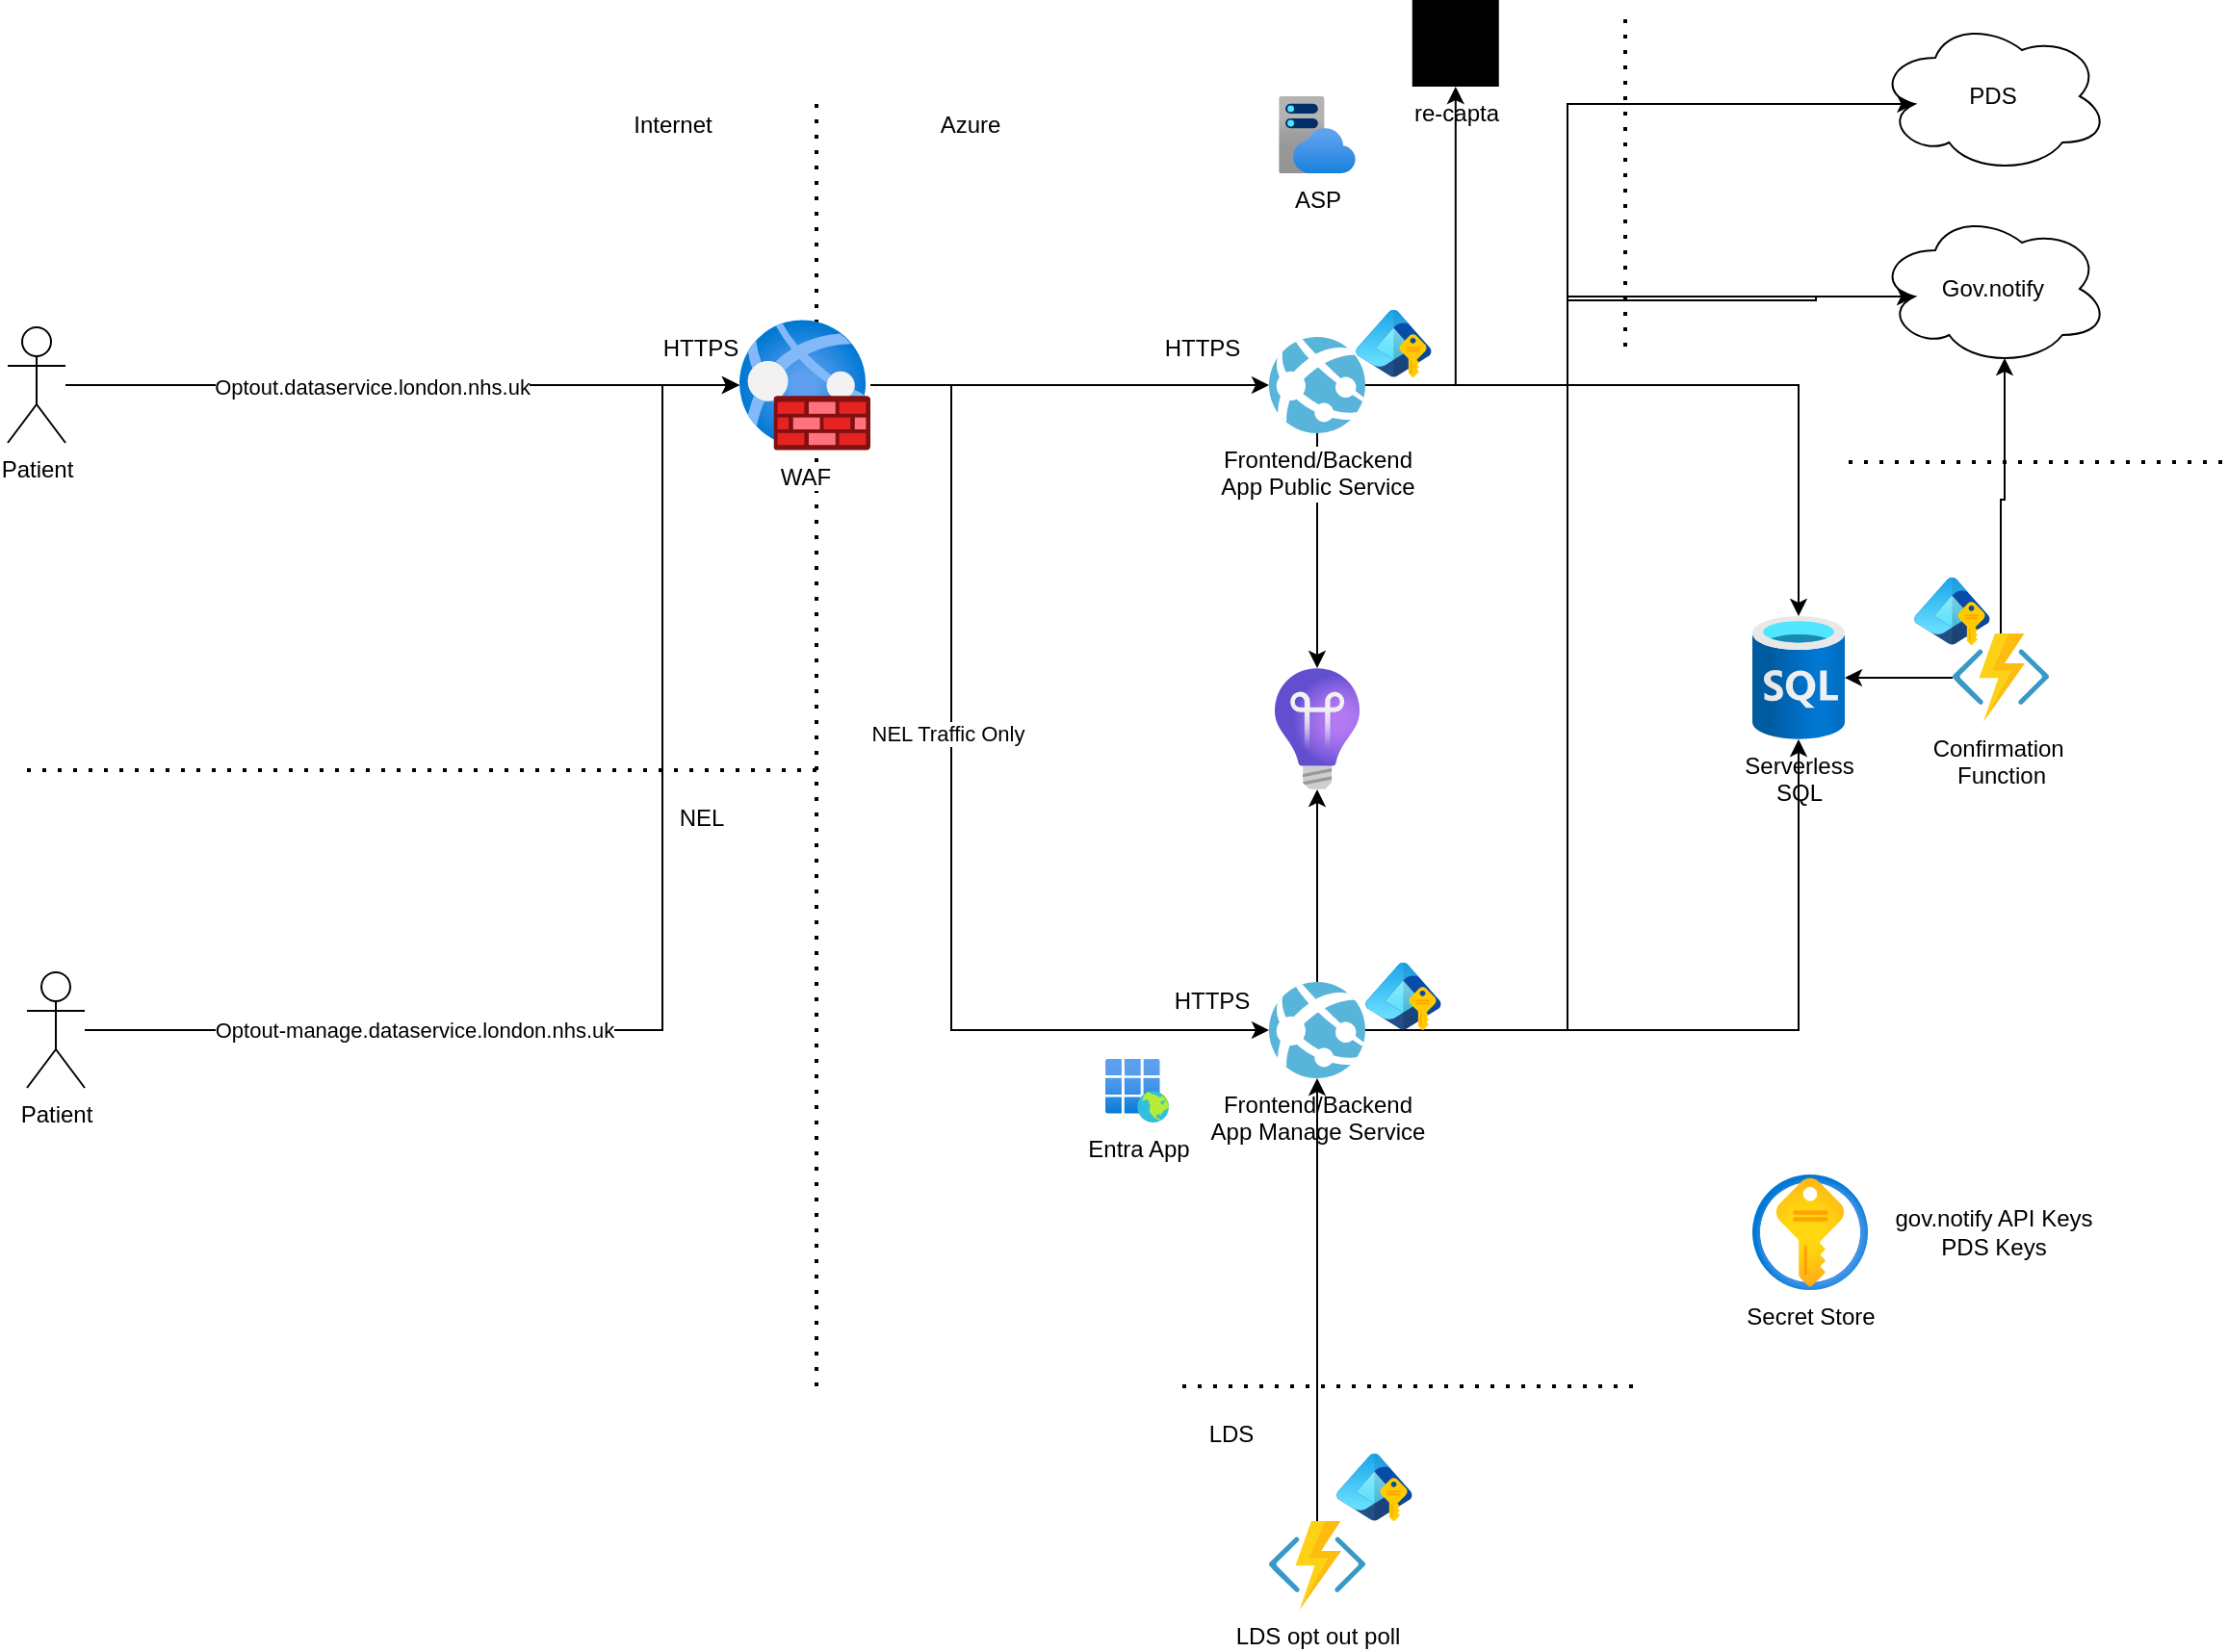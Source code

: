 <mxfile version="27.2.0">
  <diagram name="Page-1" id="cQh8XC-8AN_hPtIEwjMb">
    <mxGraphModel dx="1264" dy="1367" grid="1" gridSize="10" guides="1" tooltips="1" connect="1" arrows="1" fold="1" page="1" pageScale="1" pageWidth="850" pageHeight="1100" math="0" shadow="0">
      <root>
        <mxCell id="0" />
        <mxCell id="1" parent="0" />
        <mxCell id="kHEFJbHKmHTi1QgoeD7e-12" value="" style="endArrow=none;dashed=1;html=1;dashPattern=1 3;strokeWidth=2;rounded=0;" edge="1" parent="1">
          <mxGeometry width="50" height="50" relative="1" as="geometry">
            <mxPoint x="450" y="750" as="sourcePoint" />
            <mxPoint x="450" y="80" as="targetPoint" />
          </mxGeometry>
        </mxCell>
        <mxCell id="kHEFJbHKmHTi1QgoeD7e-44" style="edgeStyle=orthogonalEdgeStyle;rounded=0;orthogonalLoop=1;jettySize=auto;html=1;" edge="1" parent="1" source="kHEFJbHKmHTi1QgoeD7e-2" target="kHEFJbHKmHTi1QgoeD7e-15">
          <mxGeometry relative="1" as="geometry" />
        </mxCell>
        <mxCell id="kHEFJbHKmHTi1QgoeD7e-2" value="Confirmation&amp;nbsp;&lt;div&gt;Function&lt;/div&gt;" style="image;sketch=0;aspect=fixed;html=1;points=[];align=center;fontSize=12;image=img/lib/mscae/Functions.svg;" vertex="1" parent="1">
          <mxGeometry x="1040" y="359" width="50" height="46" as="geometry" />
        </mxCell>
        <mxCell id="kHEFJbHKmHTi1QgoeD7e-16" style="edgeStyle=orthogonalEdgeStyle;rounded=0;orthogonalLoop=1;jettySize=auto;html=1;" edge="1" parent="1" source="kHEFJbHKmHTi1QgoeD7e-3" target="kHEFJbHKmHTi1QgoeD7e-15">
          <mxGeometry relative="1" as="geometry" />
        </mxCell>
        <mxCell id="kHEFJbHKmHTi1QgoeD7e-35" style="edgeStyle=orthogonalEdgeStyle;rounded=0;orthogonalLoop=1;jettySize=auto;html=1;entryX=0.16;entryY=0.55;entryDx=0;entryDy=0;entryPerimeter=0;" edge="1" parent="1" source="kHEFJbHKmHTi1QgoeD7e-3" target="kHEFJbHKmHTi1QgoeD7e-32">
          <mxGeometry relative="1" as="geometry">
            <Array as="points">
              <mxPoint x="840" y="230" />
              <mxPoint x="840" y="186" />
              <mxPoint x="969" y="186" />
            </Array>
          </mxGeometry>
        </mxCell>
        <mxCell id="kHEFJbHKmHTi1QgoeD7e-43" style="edgeStyle=orthogonalEdgeStyle;rounded=0;orthogonalLoop=1;jettySize=auto;html=1;" edge="1" parent="1" source="kHEFJbHKmHTi1QgoeD7e-3" target="kHEFJbHKmHTi1QgoeD7e-41">
          <mxGeometry relative="1" as="geometry" />
        </mxCell>
        <mxCell id="kHEFJbHKmHTi1QgoeD7e-56" style="edgeStyle=orthogonalEdgeStyle;rounded=0;orthogonalLoop=1;jettySize=auto;html=1;" edge="1" parent="1" source="kHEFJbHKmHTi1QgoeD7e-3" target="kHEFJbHKmHTi1QgoeD7e-55">
          <mxGeometry relative="1" as="geometry" />
        </mxCell>
        <mxCell id="kHEFJbHKmHTi1QgoeD7e-3" value="Frontend/Backend&lt;div&gt;App Public Service&lt;/div&gt;" style="image;sketch=0;aspect=fixed;html=1;points=[];align=center;fontSize=12;image=img/lib/mscae/App_Services.svg;" vertex="1" parent="1">
          <mxGeometry x="685" y="205" width="50" height="50" as="geometry" />
        </mxCell>
        <mxCell id="kHEFJbHKmHTi1QgoeD7e-4" value="ASP" style="image;aspect=fixed;html=1;points=[];align=center;fontSize=12;image=img/lib/azure2/app_services/App_Service_Plans.svg;" vertex="1" parent="1">
          <mxGeometry x="690" y="80" width="40" height="40" as="geometry" />
        </mxCell>
        <mxCell id="kHEFJbHKmHTi1QgoeD7e-10" style="edgeStyle=orthogonalEdgeStyle;rounded=0;orthogonalLoop=1;jettySize=auto;html=1;" edge="1" parent="1" source="kHEFJbHKmHTi1QgoeD7e-5" target="kHEFJbHKmHTi1QgoeD7e-3">
          <mxGeometry relative="1" as="geometry" />
        </mxCell>
        <mxCell id="kHEFJbHKmHTi1QgoeD7e-25" style="edgeStyle=orthogonalEdgeStyle;rounded=0;orthogonalLoop=1;jettySize=auto;html=1;" edge="1" parent="1" source="kHEFJbHKmHTi1QgoeD7e-5" target="kHEFJbHKmHTi1QgoeD7e-17">
          <mxGeometry relative="1" as="geometry">
            <Array as="points">
              <mxPoint x="520" y="230" />
              <mxPoint x="520" y="565" />
            </Array>
          </mxGeometry>
        </mxCell>
        <mxCell id="kHEFJbHKmHTi1QgoeD7e-27" value="NEL Traffic Only" style="edgeLabel;html=1;align=center;verticalAlign=middle;resizable=0;points=[];" vertex="1" connectable="0" parent="kHEFJbHKmHTi1QgoeD7e-25">
          <mxGeometry x="-0.179" y="-2" relative="1" as="geometry">
            <mxPoint as="offset" />
          </mxGeometry>
        </mxCell>
        <mxCell id="kHEFJbHKmHTi1QgoeD7e-5" value="WAF" style="image;aspect=fixed;html=1;points=[];align=center;fontSize=12;image=img/lib/azure2/networking/Web_Application_Firewall_Policies_WAF.svg;" vertex="1" parent="1">
          <mxGeometry x="410" y="196" width="68" height="68" as="geometry" />
        </mxCell>
        <mxCell id="kHEFJbHKmHTi1QgoeD7e-7" style="edgeStyle=orthogonalEdgeStyle;rounded=0;orthogonalLoop=1;jettySize=auto;html=1;" edge="1" parent="1" source="kHEFJbHKmHTi1QgoeD7e-6" target="kHEFJbHKmHTi1QgoeD7e-5">
          <mxGeometry relative="1" as="geometry" />
        </mxCell>
        <mxCell id="kHEFJbHKmHTi1QgoeD7e-8" value="Optout.dataservice.london.nhs.uk" style="edgeLabel;html=1;align=center;verticalAlign=middle;resizable=0;points=[];" vertex="1" connectable="0" parent="kHEFJbHKmHTi1QgoeD7e-7">
          <mxGeometry x="-0.095" y="-1" relative="1" as="geometry">
            <mxPoint as="offset" />
          </mxGeometry>
        </mxCell>
        <mxCell id="kHEFJbHKmHTi1QgoeD7e-6" value="Patient" style="shape=umlActor;verticalLabelPosition=bottom;verticalAlign=top;html=1;outlineConnect=0;" vertex="1" parent="1">
          <mxGeometry x="30" y="200" width="30" height="60" as="geometry" />
        </mxCell>
        <mxCell id="kHEFJbHKmHTi1QgoeD7e-9" value="HTTPS" style="text;html=1;align=center;verticalAlign=middle;whiteSpace=wrap;rounded=0;" vertex="1" parent="1">
          <mxGeometry x="360" y="196" width="60" height="30" as="geometry" />
        </mxCell>
        <mxCell id="kHEFJbHKmHTi1QgoeD7e-11" value="Azure" style="text;html=1;align=center;verticalAlign=middle;whiteSpace=wrap;rounded=0;" vertex="1" parent="1">
          <mxGeometry x="500" y="80" width="60" height="30" as="geometry" />
        </mxCell>
        <mxCell id="kHEFJbHKmHTi1QgoeD7e-13" value="Internet" style="text;html=1;align=center;verticalAlign=middle;resizable=0;points=[];autosize=1;strokeColor=none;fillColor=none;" vertex="1" parent="1">
          <mxGeometry x="345" y="80" width="60" height="30" as="geometry" />
        </mxCell>
        <mxCell id="kHEFJbHKmHTi1QgoeD7e-14" value="HTTPS" style="text;html=1;align=center;verticalAlign=middle;resizable=0;points=[];autosize=1;strokeColor=none;fillColor=none;" vertex="1" parent="1">
          <mxGeometry x="620" y="196" width="60" height="30" as="geometry" />
        </mxCell>
        <mxCell id="kHEFJbHKmHTi1QgoeD7e-15" value="Serverless&lt;div&gt;SQL&lt;/div&gt;" style="image;aspect=fixed;html=1;points=[];align=center;fontSize=12;image=img/lib/azure2/databases/SQL_Database.svg;" vertex="1" parent="1">
          <mxGeometry x="936" y="350" width="48" height="64" as="geometry" />
        </mxCell>
        <mxCell id="kHEFJbHKmHTi1QgoeD7e-28" style="edgeStyle=orthogonalEdgeStyle;rounded=0;orthogonalLoop=1;jettySize=auto;html=1;" edge="1" parent="1" source="kHEFJbHKmHTi1QgoeD7e-17" target="kHEFJbHKmHTi1QgoeD7e-15">
          <mxGeometry relative="1" as="geometry">
            <Array as="points">
              <mxPoint x="900" y="565" />
              <mxPoint x="900" y="565" />
            </Array>
          </mxGeometry>
        </mxCell>
        <mxCell id="kHEFJbHKmHTi1QgoeD7e-42" style="edgeStyle=orthogonalEdgeStyle;rounded=0;orthogonalLoop=1;jettySize=auto;html=1;" edge="1" parent="1" source="kHEFJbHKmHTi1QgoeD7e-17" target="kHEFJbHKmHTi1QgoeD7e-41">
          <mxGeometry relative="1" as="geometry" />
        </mxCell>
        <mxCell id="kHEFJbHKmHTi1QgoeD7e-17" value="Frontend/Backend&lt;div&gt;App Manage Service&lt;/div&gt;" style="image;sketch=0;aspect=fixed;html=1;points=[];align=center;fontSize=12;image=img/lib/mscae/App_Services.svg;" vertex="1" parent="1">
          <mxGeometry x="685" y="540" width="50" height="50" as="geometry" />
        </mxCell>
        <mxCell id="kHEFJbHKmHTi1QgoeD7e-19" value="" style="endArrow=none;dashed=1;html=1;dashPattern=1 3;strokeWidth=2;rounded=0;" edge="1" parent="1">
          <mxGeometry width="50" height="50" relative="1" as="geometry">
            <mxPoint x="40" y="430" as="sourcePoint" />
            <mxPoint x="450" y="430" as="targetPoint" />
          </mxGeometry>
        </mxCell>
        <mxCell id="kHEFJbHKmHTi1QgoeD7e-21" style="edgeStyle=orthogonalEdgeStyle;rounded=0;orthogonalLoop=1;jettySize=auto;html=1;" edge="1" parent="1" source="kHEFJbHKmHTi1QgoeD7e-20" target="kHEFJbHKmHTi1QgoeD7e-5">
          <mxGeometry relative="1" as="geometry">
            <Array as="points">
              <mxPoint x="370" y="565" />
              <mxPoint x="370" y="230" />
            </Array>
          </mxGeometry>
        </mxCell>
        <mxCell id="kHEFJbHKmHTi1QgoeD7e-22" value="Optout-manage.dataservice.london.nhs.uk" style="edgeLabel;html=1;align=center;verticalAlign=middle;resizable=0;points=[];" vertex="1" connectable="0" parent="kHEFJbHKmHTi1QgoeD7e-21">
          <mxGeometry x="-0.172" y="4" relative="1" as="geometry">
            <mxPoint x="-109" y="4" as="offset" />
          </mxGeometry>
        </mxCell>
        <mxCell id="kHEFJbHKmHTi1QgoeD7e-20" value="Patient" style="shape=umlActor;verticalLabelPosition=bottom;verticalAlign=top;html=1;outlineConnect=0;" vertex="1" parent="1">
          <mxGeometry x="40" y="535" width="30" height="60" as="geometry" />
        </mxCell>
        <mxCell id="kHEFJbHKmHTi1QgoeD7e-23" value="NEL" style="text;html=1;align=center;verticalAlign=middle;resizable=0;points=[];autosize=1;strokeColor=none;fillColor=none;" vertex="1" parent="1">
          <mxGeometry x="365" y="440" width="50" height="30" as="geometry" />
        </mxCell>
        <mxCell id="kHEFJbHKmHTi1QgoeD7e-26" value="HTTPS" style="text;html=1;align=center;verticalAlign=middle;resizable=0;points=[];autosize=1;strokeColor=none;fillColor=none;" vertex="1" parent="1">
          <mxGeometry x="625" y="535" width="60" height="30" as="geometry" />
        </mxCell>
        <mxCell id="kHEFJbHKmHTi1QgoeD7e-29" value="Secret Store" style="image;aspect=fixed;html=1;points=[];align=center;fontSize=12;image=img/lib/azure2/security/Key_Vaults.svg;" vertex="1" parent="1">
          <mxGeometry x="936" y="640" width="60" height="60" as="geometry" />
        </mxCell>
        <mxCell id="kHEFJbHKmHTi1QgoeD7e-30" value="" style="endArrow=none;dashed=1;html=1;dashPattern=1 3;strokeWidth=2;rounded=0;" edge="1" parent="1">
          <mxGeometry width="50" height="50" relative="1" as="geometry">
            <mxPoint x="870" y="210" as="sourcePoint" />
            <mxPoint x="870" y="40" as="targetPoint" />
          </mxGeometry>
        </mxCell>
        <mxCell id="kHEFJbHKmHTi1QgoeD7e-31" value="PDS" style="ellipse;shape=cloud;whiteSpace=wrap;html=1;" vertex="1" parent="1">
          <mxGeometry x="1001" y="40" width="120" height="80" as="geometry" />
        </mxCell>
        <mxCell id="kHEFJbHKmHTi1QgoeD7e-32" value="Gov.notify" style="ellipse;shape=cloud;whiteSpace=wrap;html=1;" vertex="1" parent="1">
          <mxGeometry x="1001" y="140" width="120" height="80" as="geometry" />
        </mxCell>
        <mxCell id="kHEFJbHKmHTi1QgoeD7e-34" style="edgeStyle=orthogonalEdgeStyle;rounded=0;orthogonalLoop=1;jettySize=auto;html=1;entryX=0.16;entryY=0.55;entryDx=0;entryDy=0;entryPerimeter=0;" edge="1" parent="1" source="kHEFJbHKmHTi1QgoeD7e-3" target="kHEFJbHKmHTi1QgoeD7e-31">
          <mxGeometry relative="1" as="geometry">
            <Array as="points">
              <mxPoint x="840" y="230" />
              <mxPoint x="840" y="84" />
            </Array>
          </mxGeometry>
        </mxCell>
        <mxCell id="kHEFJbHKmHTi1QgoeD7e-37" style="edgeStyle=orthogonalEdgeStyle;rounded=0;orthogonalLoop=1;jettySize=auto;html=1;entryX=0.16;entryY=0.55;entryDx=0;entryDy=0;entryPerimeter=0;" edge="1" parent="1" source="kHEFJbHKmHTi1QgoeD7e-17" target="kHEFJbHKmHTi1QgoeD7e-32">
          <mxGeometry relative="1" as="geometry">
            <Array as="points">
              <mxPoint x="840" y="565" />
              <mxPoint x="840" y="184" />
            </Array>
          </mxGeometry>
        </mxCell>
        <mxCell id="kHEFJbHKmHTi1QgoeD7e-38" value="gov.notify API Keys&lt;div&gt;PDS Keys&lt;/div&gt;" style="text;html=1;align=center;verticalAlign=middle;resizable=0;points=[];autosize=1;strokeColor=none;fillColor=none;" vertex="1" parent="1">
          <mxGeometry x="996" y="650" width="130" height="40" as="geometry" />
        </mxCell>
        <mxCell id="kHEFJbHKmHTi1QgoeD7e-39" value="" style="image;aspect=fixed;html=1;points=[];align=center;fontSize=12;image=img/lib/azure2/identity/Entra_Managed_Identities.svg;" vertex="1" parent="1">
          <mxGeometry x="735" y="530" width="39.38" height="35" as="geometry" />
        </mxCell>
        <mxCell id="kHEFJbHKmHTi1QgoeD7e-40" value="" style="image;aspect=fixed;html=1;points=[];align=center;fontSize=12;image=img/lib/azure2/identity/Entra_Managed_Identities.svg;" vertex="1" parent="1">
          <mxGeometry x="730" y="191" width="39.38" height="35" as="geometry" />
        </mxCell>
        <mxCell id="kHEFJbHKmHTi1QgoeD7e-41" value="" style="image;aspect=fixed;html=1;points=[];align=center;fontSize=12;image=img/lib/azure2/management_governance/Application_Insights.svg;" vertex="1" parent="1">
          <mxGeometry x="688" y="377" width="44" height="63" as="geometry" />
        </mxCell>
        <mxCell id="kHEFJbHKmHTi1QgoeD7e-45" value="" style="image;aspect=fixed;html=1;points=[];align=center;fontSize=12;image=img/lib/azure2/identity/Entra_Managed_Identities.svg;" vertex="1" parent="1">
          <mxGeometry x="1020" y="330" width="39.38" height="35" as="geometry" />
        </mxCell>
        <mxCell id="kHEFJbHKmHTi1QgoeD7e-46" style="edgeStyle=orthogonalEdgeStyle;rounded=0;orthogonalLoop=1;jettySize=auto;html=1;entryX=0.55;entryY=0.95;entryDx=0;entryDy=0;entryPerimeter=0;" edge="1" parent="1" source="kHEFJbHKmHTi1QgoeD7e-2" target="kHEFJbHKmHTi1QgoeD7e-32">
          <mxGeometry relative="1" as="geometry" />
        </mxCell>
        <mxCell id="kHEFJbHKmHTi1QgoeD7e-47" value="" style="endArrow=none;dashed=1;html=1;dashPattern=1 3;strokeWidth=2;rounded=0;" edge="1" parent="1">
          <mxGeometry width="50" height="50" relative="1" as="geometry">
            <mxPoint x="640" y="750" as="sourcePoint" />
            <mxPoint x="880" y="750" as="targetPoint" />
          </mxGeometry>
        </mxCell>
        <mxCell id="kHEFJbHKmHTi1QgoeD7e-50" style="edgeStyle=orthogonalEdgeStyle;rounded=0;orthogonalLoop=1;jettySize=auto;html=1;" edge="1" parent="1" source="kHEFJbHKmHTi1QgoeD7e-48" target="kHEFJbHKmHTi1QgoeD7e-17">
          <mxGeometry relative="1" as="geometry" />
        </mxCell>
        <mxCell id="kHEFJbHKmHTi1QgoeD7e-48" value="LDS opt out poll" style="image;sketch=0;aspect=fixed;html=1;points=[];align=center;fontSize=12;image=img/lib/mscae/Functions.svg;" vertex="1" parent="1">
          <mxGeometry x="685" y="820" width="50" height="46" as="geometry" />
        </mxCell>
        <mxCell id="kHEFJbHKmHTi1QgoeD7e-51" value="LDS" style="text;html=1;align=center;verticalAlign=middle;resizable=0;points=[];autosize=1;strokeColor=none;fillColor=none;" vertex="1" parent="1">
          <mxGeometry x="640" y="760" width="50" height="30" as="geometry" />
        </mxCell>
        <mxCell id="kHEFJbHKmHTi1QgoeD7e-52" value="Entra App" style="image;aspect=fixed;html=1;points=[];align=center;fontSize=12;image=img/lib/azure2/identity/Enterprise_Applications.svg;" vertex="1" parent="1">
          <mxGeometry x="600" y="580" width="33" height="33" as="geometry" />
        </mxCell>
        <mxCell id="kHEFJbHKmHTi1QgoeD7e-53" value="" style="image;aspect=fixed;html=1;points=[];align=center;fontSize=12;image=img/lib/azure2/identity/Entra_Managed_Identities.svg;" vertex="1" parent="1">
          <mxGeometry x="720" y="785" width="39.38" height="35" as="geometry" />
        </mxCell>
        <mxCell id="kHEFJbHKmHTi1QgoeD7e-54" value="" style="endArrow=none;dashed=1;html=1;dashPattern=1 3;strokeWidth=2;rounded=0;" edge="1" parent="1">
          <mxGeometry width="50" height="50" relative="1" as="geometry">
            <mxPoint x="1180" y="270" as="sourcePoint" />
            <mxPoint x="980" y="270" as="targetPoint" />
          </mxGeometry>
        </mxCell>
        <mxCell id="kHEFJbHKmHTi1QgoeD7e-55" value="re-capta" style="sketch=0;verticalLabelPosition=bottom;sketch=0;aspect=fixed;html=1;verticalAlign=top;strokeColor=none;fillColor=#000000;align=center;outlineConnect=0;pointerEvents=1;shape=mxgraph.citrix2.authentication_google;" vertex="1" parent="1">
          <mxGeometry x="759.38" y="30" width="45" height="45" as="geometry" />
        </mxCell>
      </root>
    </mxGraphModel>
  </diagram>
</mxfile>
